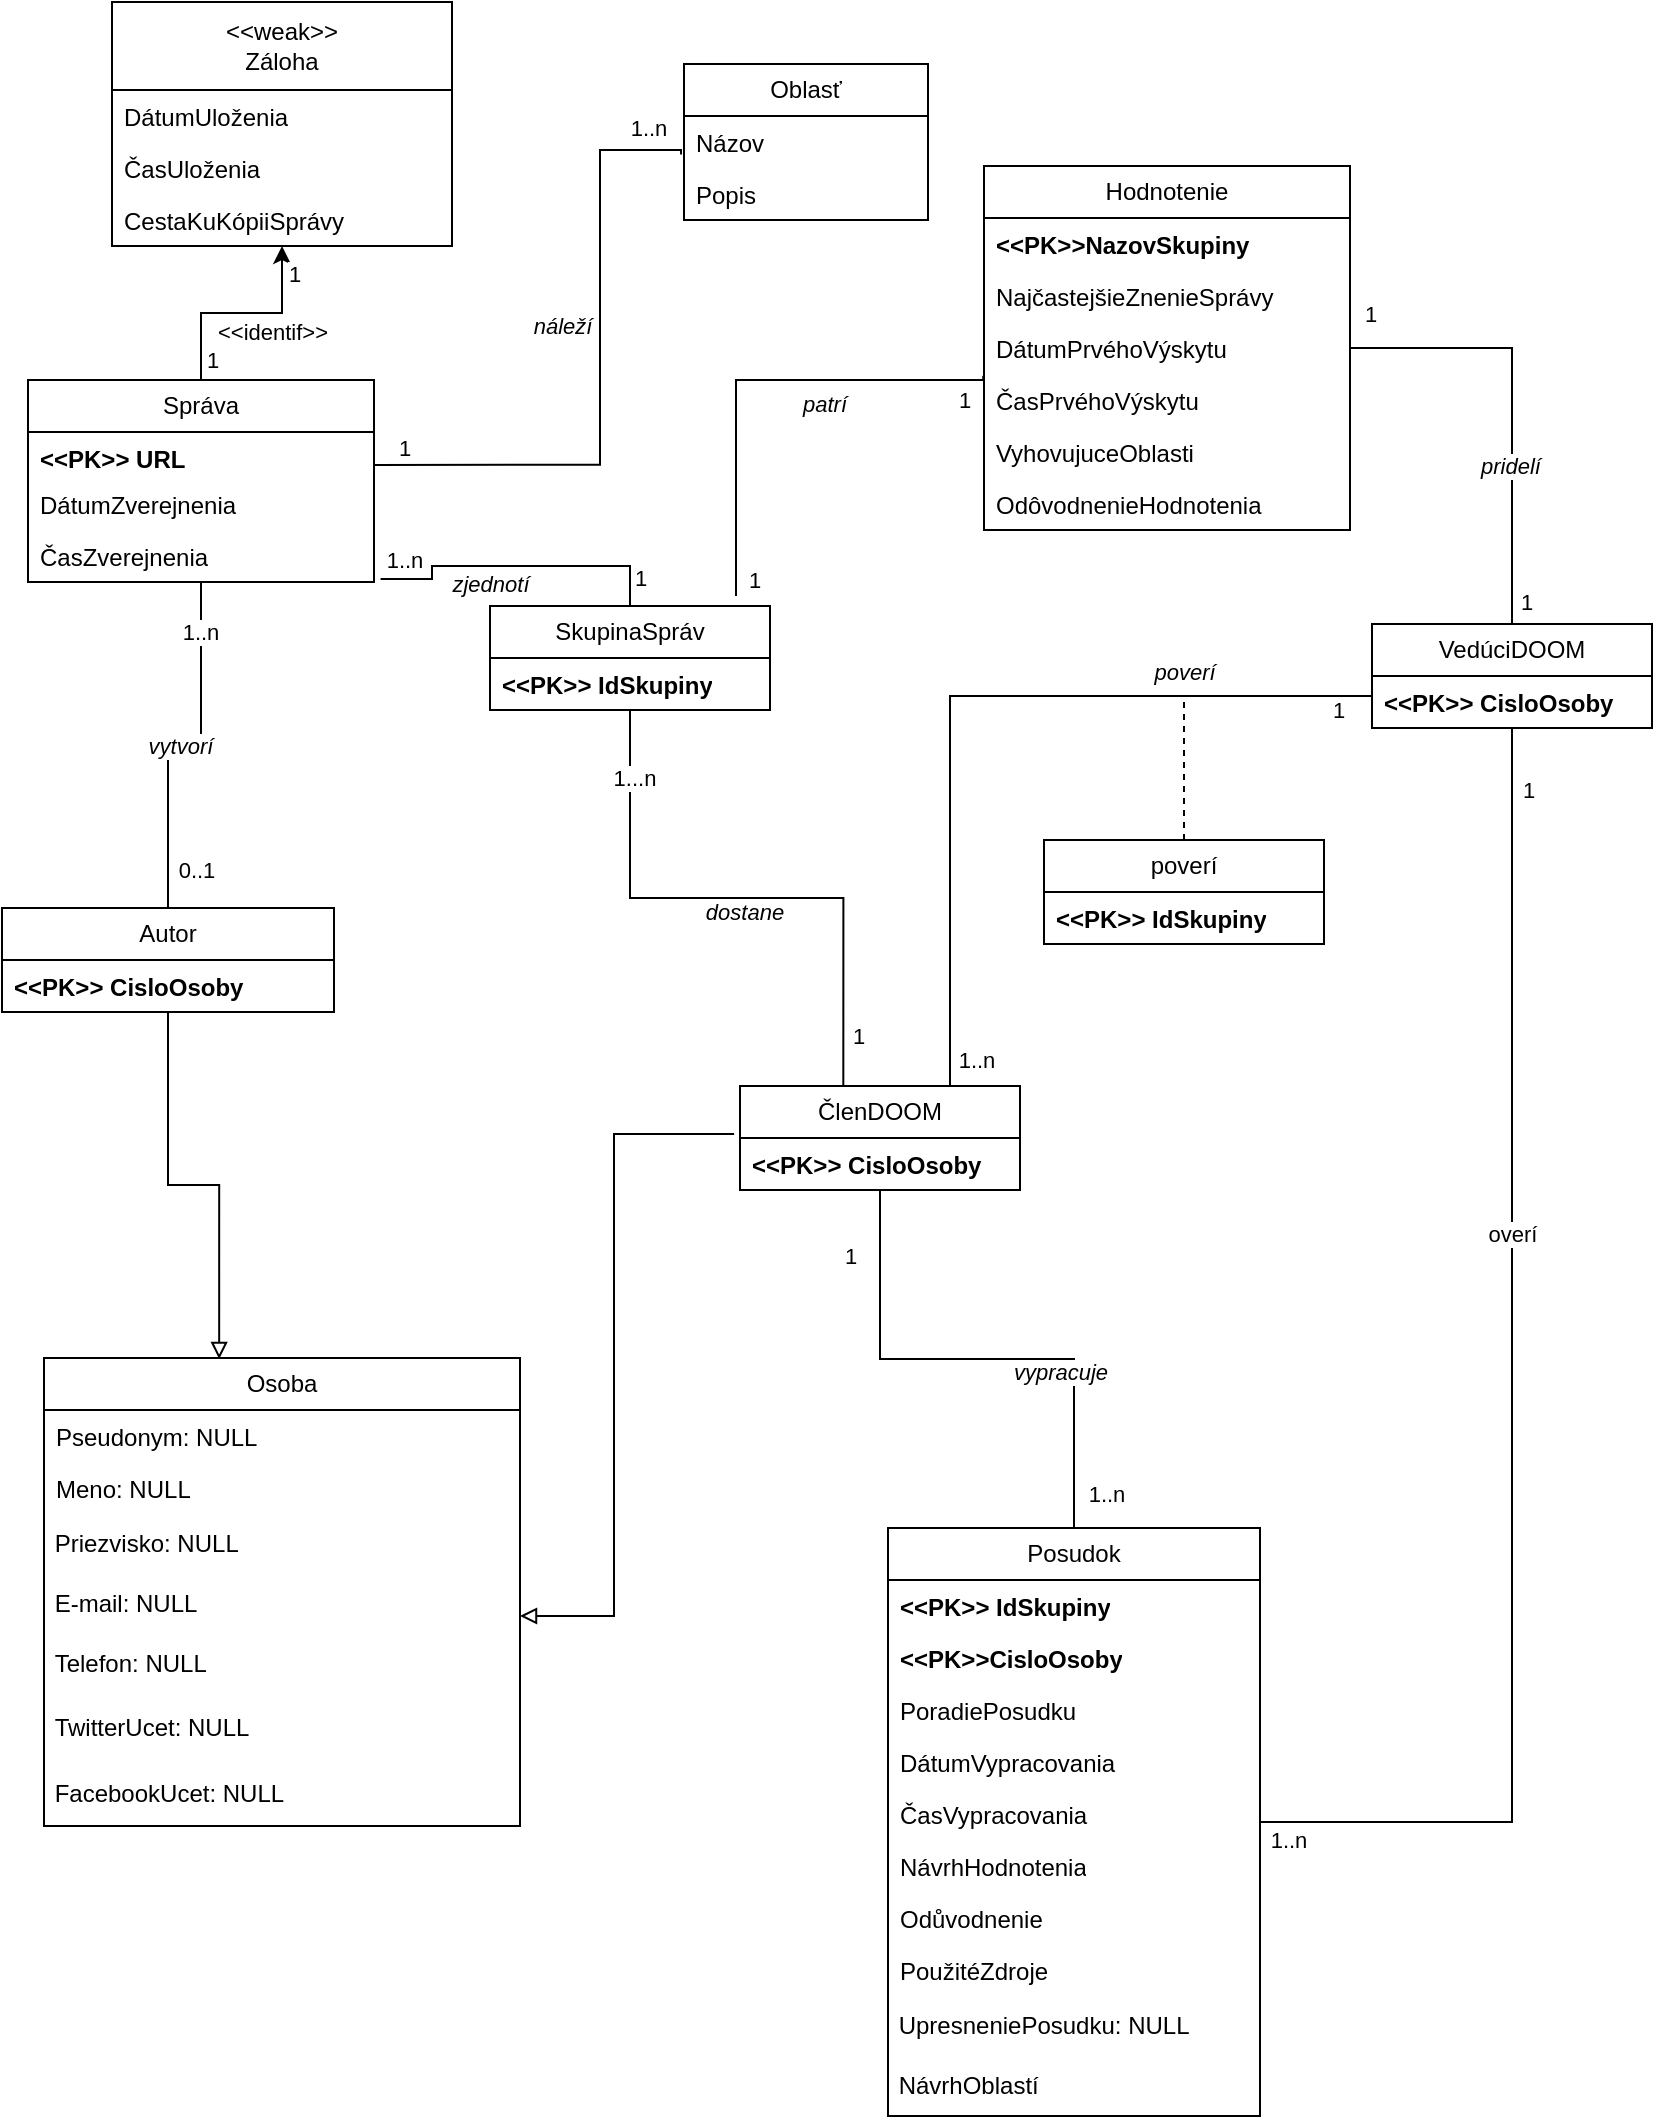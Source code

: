 <mxfile version="22.0.8" type="github">
  <diagram name="Page-1" id="c4acf3e9-155e-7222-9cf6-157b1a14988f">
    <mxGraphModel dx="1434" dy="754" grid="0" gridSize="10" guides="1" tooltips="1" connect="1" arrows="1" fold="1" page="1" pageScale="1" pageWidth="850" pageHeight="1100" background="none" math="0" shadow="0">
      <root>
        <mxCell id="0" />
        <mxCell id="1" parent="0" />
        <mxCell id="tlV6fnILcFrFBnI4IhaU-143" style="edgeStyle=orthogonalEdgeStyle;rounded=0;orthogonalLoop=1;jettySize=auto;html=1;" edge="1" parent="1" source="m7hgx1LQ3ufyT0KJ-3Pl-1" target="tlV6fnILcFrFBnI4IhaU-139">
          <mxGeometry relative="1" as="geometry" />
        </mxCell>
        <mxCell id="tlV6fnILcFrFBnI4IhaU-144" value="1" style="edgeLabel;html=1;align=center;verticalAlign=middle;resizable=0;points=[];" vertex="1" connectable="0" parent="tlV6fnILcFrFBnI4IhaU-143">
          <mxGeometry x="-0.81" y="1" relative="1" as="geometry">
            <mxPoint x="6" as="offset" />
          </mxGeometry>
        </mxCell>
        <mxCell id="tlV6fnILcFrFBnI4IhaU-146" value="&amp;lt;&amp;lt;identif&amp;gt;&amp;gt;" style="edgeLabel;html=1;align=center;verticalAlign=middle;resizable=0;points=[];" vertex="1" connectable="0" parent="tlV6fnILcFrFBnI4IhaU-143">
          <mxGeometry x="0.132" relative="1" as="geometry">
            <mxPoint x="8" y="9" as="offset" />
          </mxGeometry>
        </mxCell>
        <mxCell id="tlV6fnILcFrFBnI4IhaU-147" value="1" style="edgeLabel;html=1;align=center;verticalAlign=middle;resizable=0;points=[];" vertex="1" connectable="0" parent="tlV6fnILcFrFBnI4IhaU-143">
          <mxGeometry x="0.797" relative="1" as="geometry">
            <mxPoint x="6" y="3" as="offset" />
          </mxGeometry>
        </mxCell>
        <mxCell id="tlV6fnILcFrFBnI4IhaU-152" style="edgeStyle=orthogonalEdgeStyle;rounded=0;orthogonalLoop=1;jettySize=auto;html=1;endArrow=none;endFill=0;exitX=1.019;exitY=0.942;exitDx=0;exitDy=0;exitPerimeter=0;" edge="1" parent="1" source="m7hgx1LQ3ufyT0KJ-3Pl-4" target="tlV6fnILcFrFBnI4IhaU-148">
          <mxGeometry relative="1" as="geometry" />
        </mxCell>
        <mxCell id="tlV6fnILcFrFBnI4IhaU-153" value="&lt;i&gt;zjednotí&lt;/i&gt;" style="edgeLabel;html=1;align=center;verticalAlign=middle;resizable=0;points=[];" vertex="1" connectable="0" parent="tlV6fnILcFrFBnI4IhaU-152">
          <mxGeometry x="0.022" y="2" relative="1" as="geometry">
            <mxPoint x="-17" y="11" as="offset" />
          </mxGeometry>
        </mxCell>
        <mxCell id="tlV6fnILcFrFBnI4IhaU-154" value="1..n" style="edgeLabel;html=1;align=center;verticalAlign=middle;resizable=0;points=[];" vertex="1" connectable="0" parent="tlV6fnILcFrFBnI4IhaU-152">
          <mxGeometry x="-0.928" relative="1" as="geometry">
            <mxPoint x="6" y="-10" as="offset" />
          </mxGeometry>
        </mxCell>
        <mxCell id="tlV6fnILcFrFBnI4IhaU-155" value="&lt;div&gt;1&lt;/div&gt;" style="edgeLabel;html=1;align=center;verticalAlign=middle;resizable=0;points=[];" vertex="1" connectable="0" parent="tlV6fnILcFrFBnI4IhaU-152">
          <mxGeometry x="0.853" y="-1" relative="1" as="geometry">
            <mxPoint x="6" y="-3" as="offset" />
          </mxGeometry>
        </mxCell>
        <mxCell id="m7hgx1LQ3ufyT0KJ-3Pl-1" value="Správa" style="swimlane;fontStyle=0;childLayout=stackLayout;horizontal=1;startSize=26;fillColor=none;horizontalStack=0;resizeParent=1;resizeParentMax=0;resizeLast=0;collapsible=1;marginBottom=0;whiteSpace=wrap;html=1;" parent="1" vertex="1">
          <mxGeometry x="23" y="200" width="173" height="101" as="geometry" />
        </mxCell>
        <mxCell id="m7hgx1LQ3ufyT0KJ-3Pl-2" value="&lt;b&gt;&amp;lt;&amp;lt;PK&amp;gt;&amp;gt; URL&lt;/b&gt;" style="text;strokeColor=none;fillColor=none;align=left;verticalAlign=top;spacingLeft=4;spacingRight=4;overflow=hidden;rotatable=0;points=[[0,0.5],[1,0.5]];portConstraint=eastwest;whiteSpace=wrap;html=1;" parent="m7hgx1LQ3ufyT0KJ-3Pl-1" vertex="1">
          <mxGeometry y="26" width="173" height="23" as="geometry" />
        </mxCell>
        <mxCell id="m7hgx1LQ3ufyT0KJ-3Pl-3" value="DátumZverejnenia" style="text;strokeColor=none;fillColor=none;align=left;verticalAlign=top;spacingLeft=4;spacingRight=4;overflow=hidden;rotatable=0;points=[[0,0.5],[1,0.5]];portConstraint=eastwest;whiteSpace=wrap;html=1;" parent="m7hgx1LQ3ufyT0KJ-3Pl-1" vertex="1">
          <mxGeometry y="49" width="173" height="26" as="geometry" />
        </mxCell>
        <mxCell id="m7hgx1LQ3ufyT0KJ-3Pl-4" value="ČasZverejnenia" style="text;strokeColor=none;fillColor=none;align=left;verticalAlign=top;spacingLeft=4;spacingRight=4;overflow=hidden;rotatable=0;points=[[0,0.5],[1,0.5]];portConstraint=eastwest;whiteSpace=wrap;html=1;" parent="m7hgx1LQ3ufyT0KJ-3Pl-1" vertex="1">
          <mxGeometry y="75" width="173" height="26" as="geometry" />
        </mxCell>
        <mxCell id="tlV6fnILcFrFBnI4IhaU-1" value="&lt;div&gt;Osoba&lt;/div&gt;" style="swimlane;fontStyle=0;childLayout=stackLayout;horizontal=1;startSize=26;fillColor=none;horizontalStack=0;resizeParent=1;resizeParentMax=0;resizeLast=0;collapsible=1;marginBottom=0;whiteSpace=wrap;html=1;" vertex="1" parent="1">
          <mxGeometry x="31" y="689" width="238" height="234" as="geometry" />
        </mxCell>
        <mxCell id="tlV6fnILcFrFBnI4IhaU-3" value="Pseudonym: NULL" style="text;strokeColor=none;fillColor=none;align=left;verticalAlign=top;spacingLeft=4;spacingRight=4;overflow=hidden;rotatable=0;points=[[0,0.5],[1,0.5]];portConstraint=eastwest;whiteSpace=wrap;html=1;" vertex="1" parent="tlV6fnILcFrFBnI4IhaU-1">
          <mxGeometry y="26" width="238" height="26" as="geometry" />
        </mxCell>
        <mxCell id="tlV6fnILcFrFBnI4IhaU-4" value="Meno: NULL" style="text;strokeColor=none;fillColor=none;align=left;verticalAlign=top;spacingLeft=4;spacingRight=4;overflow=hidden;rotatable=0;points=[[0,0.5],[1,0.5]];portConstraint=eastwest;whiteSpace=wrap;html=1;" vertex="1" parent="tlV6fnILcFrFBnI4IhaU-1">
          <mxGeometry y="52" width="238" height="26" as="geometry" />
        </mxCell>
        <mxCell id="tlV6fnILcFrFBnI4IhaU-5" value="&lt;div&gt;&amp;nbsp;Priezvisko: NULL&lt;/div&gt;" style="text;strokeColor=none;align=left;fillColor=none;html=1;verticalAlign=middle;whiteSpace=wrap;rounded=0;" vertex="1" parent="tlV6fnILcFrFBnI4IhaU-1">
          <mxGeometry y="78" width="238" height="30" as="geometry" />
        </mxCell>
        <mxCell id="tlV6fnILcFrFBnI4IhaU-6" value="&amp;nbsp;E-mail: NULL" style="text;strokeColor=none;align=left;fillColor=none;html=1;verticalAlign=middle;whiteSpace=wrap;rounded=0;" vertex="1" parent="tlV6fnILcFrFBnI4IhaU-1">
          <mxGeometry y="108" width="238" height="30" as="geometry" />
        </mxCell>
        <mxCell id="tlV6fnILcFrFBnI4IhaU-7" value="&amp;nbsp;Telefon: NULL" style="text;strokeColor=none;align=left;fillColor=none;html=1;verticalAlign=middle;whiteSpace=wrap;rounded=0;" vertex="1" parent="tlV6fnILcFrFBnI4IhaU-1">
          <mxGeometry y="138" width="238" height="30" as="geometry" />
        </mxCell>
        <mxCell id="tlV6fnILcFrFBnI4IhaU-9" value="&amp;nbsp;TwitterUcet: NULL" style="text;strokeColor=none;align=left;fillColor=none;html=1;verticalAlign=middle;whiteSpace=wrap;rounded=0;" vertex="1" parent="tlV6fnILcFrFBnI4IhaU-1">
          <mxGeometry y="168" width="238" height="33" as="geometry" />
        </mxCell>
        <mxCell id="tlV6fnILcFrFBnI4IhaU-8" value="&amp;nbsp;FacebookUcet: NULL" style="text;strokeColor=none;align=left;fillColor=none;html=1;verticalAlign=middle;whiteSpace=wrap;rounded=0;" vertex="1" parent="tlV6fnILcFrFBnI4IhaU-1">
          <mxGeometry y="201" width="238" height="33" as="geometry" />
        </mxCell>
        <mxCell id="tlV6fnILcFrFBnI4IhaU-21" style="edgeStyle=orthogonalEdgeStyle;rounded=0;orthogonalLoop=1;jettySize=auto;html=1;endArrow=block;endFill=0;exitX=-0.021;exitY=-0.077;exitDx=0;exitDy=0;exitPerimeter=0;" edge="1" parent="1" source="tlV6fnILcFrFBnI4IhaU-125" target="tlV6fnILcFrFBnI4IhaU-1">
          <mxGeometry relative="1" as="geometry">
            <Array as="points">
              <mxPoint x="316" y="577" />
              <mxPoint x="316" y="818" />
            </Array>
          </mxGeometry>
        </mxCell>
        <mxCell id="tlV6fnILcFrFBnI4IhaU-31" style="edgeStyle=orthogonalEdgeStyle;rounded=0;orthogonalLoop=1;jettySize=auto;html=1;endArrow=none;endFill=0;" edge="1" parent="1" source="tlV6fnILcFrFBnI4IhaU-11" target="tlV6fnILcFrFBnI4IhaU-25">
          <mxGeometry relative="1" as="geometry">
            <mxPoint x="356.6" y="480.0" as="sourcePoint" />
          </mxGeometry>
        </mxCell>
        <mxCell id="tlV6fnILcFrFBnI4IhaU-32" value="&lt;i&gt;vypracuje&lt;/i&gt;" style="edgeLabel;html=1;align=center;verticalAlign=middle;resizable=0;points=[];" vertex="1" connectable="0" parent="tlV6fnILcFrFBnI4IhaU-31">
          <mxGeometry x="0.318" y="1" relative="1" as="geometry">
            <mxPoint x="-1" y="7" as="offset" />
          </mxGeometry>
        </mxCell>
        <mxCell id="tlV6fnILcFrFBnI4IhaU-33" value="1" style="edgeLabel;html=1;align=center;verticalAlign=middle;resizable=0;points=[];" vertex="1" connectable="0" parent="tlV6fnILcFrFBnI4IhaU-31">
          <mxGeometry x="-0.841" y="2" relative="1" as="geometry">
            <mxPoint x="-17" y="12" as="offset" />
          </mxGeometry>
        </mxCell>
        <mxCell id="tlV6fnILcFrFBnI4IhaU-35" value="1..n" style="edgeLabel;html=1;align=center;verticalAlign=middle;resizable=0;points=[];" vertex="1" connectable="0" parent="tlV6fnILcFrFBnI4IhaU-31">
          <mxGeometry x="0.793" y="-2" relative="1" as="geometry">
            <mxPoint x="18" y="10" as="offset" />
          </mxGeometry>
        </mxCell>
        <mxCell id="tlV6fnILcFrFBnI4IhaU-11" value="ČlenDOOM" style="swimlane;fontStyle=0;childLayout=stackLayout;horizontal=1;startSize=26;fillColor=none;horizontalStack=0;resizeParent=1;resizeParentMax=0;resizeLast=0;collapsible=1;marginBottom=0;whiteSpace=wrap;html=1;" vertex="1" parent="1">
          <mxGeometry x="379" y="553" width="140" height="52" as="geometry" />
        </mxCell>
        <mxCell id="tlV6fnILcFrFBnI4IhaU-125" value="&lt;div&gt;&lt;b&gt;&amp;lt;&amp;lt;PK&amp;gt;&amp;gt; CisloOsoby&lt;/b&gt;&lt;/div&gt;" style="text;strokeColor=none;fillColor=none;align=left;verticalAlign=top;spacingLeft=4;spacingRight=4;overflow=hidden;rotatable=0;points=[[0,0.5],[1,0.5]];portConstraint=eastwest;whiteSpace=wrap;html=1;" vertex="1" parent="tlV6fnILcFrFBnI4IhaU-11">
          <mxGeometry y="26" width="140" height="26" as="geometry" />
        </mxCell>
        <mxCell id="tlV6fnILcFrFBnI4IhaU-23" style="edgeStyle=orthogonalEdgeStyle;rounded=0;orthogonalLoop=1;jettySize=auto;html=1;endArrow=none;endFill=0;" edge="1" parent="1" source="tlV6fnILcFrFBnI4IhaU-17" target="m7hgx1LQ3ufyT0KJ-3Pl-1">
          <mxGeometry relative="1" as="geometry">
            <mxPoint x="95.957" y="170" as="targetPoint" />
          </mxGeometry>
        </mxCell>
        <mxCell id="tlV6fnILcFrFBnI4IhaU-36" value="&lt;i&gt;vytvorí&lt;/i&gt;" style="edgeLabel;html=1;align=center;verticalAlign=middle;resizable=0;points=[];" vertex="1" connectable="0" parent="tlV6fnILcFrFBnI4IhaU-23">
          <mxGeometry x="-0.029" relative="1" as="geometry">
            <mxPoint as="offset" />
          </mxGeometry>
        </mxCell>
        <mxCell id="tlV6fnILcFrFBnI4IhaU-38" value="0..1" style="edgeLabel;html=1;align=center;verticalAlign=middle;resizable=0;points=[];" vertex="1" connectable="0" parent="tlV6fnILcFrFBnI4IhaU-23">
          <mxGeometry x="-0.775" relative="1" as="geometry">
            <mxPoint x="14" y="1" as="offset" />
          </mxGeometry>
        </mxCell>
        <mxCell id="tlV6fnILcFrFBnI4IhaU-39" value="&lt;div&gt;1..n&lt;/div&gt;" style="edgeLabel;html=1;align=center;verticalAlign=middle;resizable=0;points=[];" vertex="1" connectable="0" parent="tlV6fnILcFrFBnI4IhaU-23">
          <mxGeometry x="0.83" y="1" relative="1" as="geometry">
            <mxPoint y="9" as="offset" />
          </mxGeometry>
        </mxCell>
        <mxCell id="tlV6fnILcFrFBnI4IhaU-17" value="Autor" style="swimlane;fontStyle=0;childLayout=stackLayout;horizontal=1;startSize=26;fillColor=none;horizontalStack=0;resizeParent=1;resizeParentMax=0;resizeLast=0;collapsible=1;marginBottom=0;whiteSpace=wrap;html=1;" vertex="1" parent="1">
          <mxGeometry x="10" y="464" width="166" height="52" as="geometry" />
        </mxCell>
        <mxCell id="tlV6fnILcFrFBnI4IhaU-124" value="&lt;div&gt;&lt;b&gt;&amp;lt;&amp;lt;PK&amp;gt;&amp;gt; CisloOsoby&lt;/b&gt;&lt;/div&gt;" style="text;strokeColor=none;fillColor=none;align=left;verticalAlign=top;spacingLeft=4;spacingRight=4;overflow=hidden;rotatable=0;points=[[0,0.5],[1,0.5]];portConstraint=eastwest;whiteSpace=wrap;html=1;" vertex="1" parent="tlV6fnILcFrFBnI4IhaU-17">
          <mxGeometry y="26" width="166" height="26" as="geometry" />
        </mxCell>
        <mxCell id="tlV6fnILcFrFBnI4IhaU-22" style="edgeStyle=orthogonalEdgeStyle;rounded=0;orthogonalLoop=1;jettySize=auto;html=1;entryX=0.368;entryY=0.002;entryDx=0;entryDy=0;entryPerimeter=0;endArrow=block;endFill=0;" edge="1" parent="1" source="tlV6fnILcFrFBnI4IhaU-17" target="tlV6fnILcFrFBnI4IhaU-1">
          <mxGeometry relative="1" as="geometry" />
        </mxCell>
        <mxCell id="tlV6fnILcFrFBnI4IhaU-71" style="edgeStyle=orthogonalEdgeStyle;rounded=0;orthogonalLoop=1;jettySize=auto;html=1;endArrow=none;endFill=0;" edge="1" parent="1" source="tlV6fnILcFrFBnI4IhaU-25" target="tlV6fnILcFrFBnI4IhaU-58">
          <mxGeometry relative="1" as="geometry" />
        </mxCell>
        <mxCell id="tlV6fnILcFrFBnI4IhaU-72" value="1..n" style="edgeLabel;html=1;align=center;verticalAlign=middle;resizable=0;points=[];" vertex="1" connectable="0" parent="tlV6fnILcFrFBnI4IhaU-71">
          <mxGeometry x="-0.757" relative="1" as="geometry">
            <mxPoint x="-68" y="9" as="offset" />
          </mxGeometry>
        </mxCell>
        <mxCell id="tlV6fnILcFrFBnI4IhaU-73" value="1" style="edgeLabel;html=1;align=center;verticalAlign=middle;resizable=0;points=[];" vertex="1" connectable="0" parent="tlV6fnILcFrFBnI4IhaU-71">
          <mxGeometry x="0.91" relative="1" as="geometry">
            <mxPoint x="8" as="offset" />
          </mxGeometry>
        </mxCell>
        <mxCell id="tlV6fnILcFrFBnI4IhaU-129" value="overí" style="edgeLabel;html=1;align=center;verticalAlign=middle;resizable=0;points=[];" vertex="1" connectable="0" parent="tlV6fnILcFrFBnI4IhaU-71">
          <mxGeometry x="0.25" relative="1" as="geometry">
            <mxPoint as="offset" />
          </mxGeometry>
        </mxCell>
        <mxCell id="tlV6fnILcFrFBnI4IhaU-25" value="&lt;div&gt;Posudok&lt;br&gt;&lt;/div&gt;" style="swimlane;fontStyle=0;childLayout=stackLayout;horizontal=1;startSize=26;fillColor=none;horizontalStack=0;resizeParent=1;resizeParentMax=0;resizeLast=0;collapsible=1;marginBottom=0;whiteSpace=wrap;html=1;" vertex="1" parent="1">
          <mxGeometry x="453" y="774" width="186" height="294" as="geometry" />
        </mxCell>
        <mxCell id="tlV6fnILcFrFBnI4IhaU-161" value="&lt;b&gt;&amp;lt;&amp;lt;PK&amp;gt;&amp;gt; IdSkupiny&lt;/b&gt;" style="text;strokeColor=none;fillColor=none;align=left;verticalAlign=top;spacingLeft=4;spacingRight=4;overflow=hidden;rotatable=0;points=[[0,0.5],[1,0.5]];portConstraint=eastwest;whiteSpace=wrap;html=1;" vertex="1" parent="tlV6fnILcFrFBnI4IhaU-25">
          <mxGeometry y="26" width="186" height="26" as="geometry" />
        </mxCell>
        <mxCell id="tlV6fnILcFrFBnI4IhaU-174" value="&lt;b&gt;&amp;lt;&amp;lt;PK&amp;gt;&amp;gt;CisloOsoby&lt;/b&gt;" style="text;strokeColor=none;fillColor=none;align=left;verticalAlign=top;spacingLeft=4;spacingRight=4;overflow=hidden;rotatable=0;points=[[0,0.5],[1,0.5]];portConstraint=eastwest;whiteSpace=wrap;html=1;" vertex="1" parent="tlV6fnILcFrFBnI4IhaU-25">
          <mxGeometry y="52" width="186" height="26" as="geometry" />
        </mxCell>
        <mxCell id="tlV6fnILcFrFBnI4IhaU-167" value="PoradiePosudku" style="text;strokeColor=none;fillColor=none;align=left;verticalAlign=top;spacingLeft=4;spacingRight=4;overflow=hidden;rotatable=0;points=[[0,0.5],[1,0.5]];portConstraint=eastwest;whiteSpace=wrap;html=1;" vertex="1" parent="tlV6fnILcFrFBnI4IhaU-25">
          <mxGeometry y="78" width="186" height="26" as="geometry" />
        </mxCell>
        <mxCell id="tlV6fnILcFrFBnI4IhaU-172" value="DátumVypracovania" style="text;strokeColor=none;fillColor=none;align=left;verticalAlign=top;spacingLeft=4;spacingRight=4;overflow=hidden;rotatable=0;points=[[0,0.5],[1,0.5]];portConstraint=eastwest;whiteSpace=wrap;html=1;" vertex="1" parent="tlV6fnILcFrFBnI4IhaU-25">
          <mxGeometry y="104" width="186" height="26" as="geometry" />
        </mxCell>
        <mxCell id="tlV6fnILcFrFBnI4IhaU-173" value="ČasVypracovania" style="text;strokeColor=none;fillColor=none;align=left;verticalAlign=top;spacingLeft=4;spacingRight=4;overflow=hidden;rotatable=0;points=[[0,0.5],[1,0.5]];portConstraint=eastwest;whiteSpace=wrap;html=1;" vertex="1" parent="tlV6fnILcFrFBnI4IhaU-25">
          <mxGeometry y="130" width="186" height="26" as="geometry" />
        </mxCell>
        <mxCell id="tlV6fnILcFrFBnI4IhaU-26" value="NávrhHodnotenia" style="text;strokeColor=none;fillColor=none;align=left;verticalAlign=top;spacingLeft=4;spacingRight=4;overflow=hidden;rotatable=0;points=[[0,0.5],[1,0.5]];portConstraint=eastwest;whiteSpace=wrap;html=1;" vertex="1" parent="tlV6fnILcFrFBnI4IhaU-25">
          <mxGeometry y="156" width="186" height="26" as="geometry" />
        </mxCell>
        <mxCell id="tlV6fnILcFrFBnI4IhaU-27" value="Odůvodnenie" style="text;strokeColor=none;fillColor=none;align=left;verticalAlign=top;spacingLeft=4;spacingRight=4;overflow=hidden;rotatable=0;points=[[0,0.5],[1,0.5]];portConstraint=eastwest;whiteSpace=wrap;html=1;" vertex="1" parent="tlV6fnILcFrFBnI4IhaU-25">
          <mxGeometry y="182" width="186" height="26" as="geometry" />
        </mxCell>
        <mxCell id="tlV6fnILcFrFBnI4IhaU-28" value="PoužitéZdroje" style="text;strokeColor=none;fillColor=none;align=left;verticalAlign=top;spacingLeft=4;spacingRight=4;overflow=hidden;rotatable=0;points=[[0,0.5],[1,0.5]];portConstraint=eastwest;whiteSpace=wrap;html=1;" vertex="1" parent="tlV6fnILcFrFBnI4IhaU-25">
          <mxGeometry y="208" width="186" height="26" as="geometry" />
        </mxCell>
        <mxCell id="tlV6fnILcFrFBnI4IhaU-107" value="&lt;div align=&quot;left&quot;&gt;&amp;nbsp;UpresneniePosudku: NULL&lt;/div&gt;" style="text;strokeColor=none;align=left;fillColor=none;html=1;verticalAlign=middle;whiteSpace=wrap;rounded=0;" vertex="1" parent="tlV6fnILcFrFBnI4IhaU-25">
          <mxGeometry y="234" width="186" height="30" as="geometry" />
        </mxCell>
        <mxCell id="tlV6fnILcFrFBnI4IhaU-29" value="&amp;nbsp;NávrhOblastí" style="text;strokeColor=none;align=left;fillColor=none;html=1;verticalAlign=middle;whiteSpace=wrap;rounded=0;" vertex="1" parent="tlV6fnILcFrFBnI4IhaU-25">
          <mxGeometry y="264" width="186" height="30" as="geometry" />
        </mxCell>
        <mxCell id="tlV6fnILcFrFBnI4IhaU-162" style="edgeStyle=orthogonalEdgeStyle;rounded=0;orthogonalLoop=1;jettySize=auto;html=1;entryX=1;entryY=0.5;entryDx=0;entryDy=0;endArrow=none;endFill=0;" edge="1" parent="1" source="tlV6fnILcFrFBnI4IhaU-58" target="tlV6fnILcFrFBnI4IhaU-111">
          <mxGeometry relative="1" as="geometry" />
        </mxCell>
        <mxCell id="tlV6fnILcFrFBnI4IhaU-164" value="1" style="edgeLabel;html=1;align=center;verticalAlign=middle;resizable=0;points=[];" vertex="1" connectable="0" parent="tlV6fnILcFrFBnI4IhaU-162">
          <mxGeometry x="-0.898" y="-1" relative="1" as="geometry">
            <mxPoint x="6" as="offset" />
          </mxGeometry>
        </mxCell>
        <mxCell id="tlV6fnILcFrFBnI4IhaU-165" value="1" style="edgeLabel;html=1;align=center;verticalAlign=middle;resizable=0;points=[];" vertex="1" connectable="0" parent="tlV6fnILcFrFBnI4IhaU-162">
          <mxGeometry x="0.868" y="-2" relative="1" as="geometry">
            <mxPoint x="-5" y="-15" as="offset" />
          </mxGeometry>
        </mxCell>
        <mxCell id="tlV6fnILcFrFBnI4IhaU-181" value="&lt;i&gt;pridelí&lt;/i&gt;" style="edgeLabel;html=1;align=center;verticalAlign=middle;resizable=0;points=[];" vertex="1" connectable="0" parent="tlV6fnILcFrFBnI4IhaU-162">
          <mxGeometry x="-0.41" y="-2" relative="1" as="geometry">
            <mxPoint x="-3" y="-15" as="offset" />
          </mxGeometry>
        </mxCell>
        <mxCell id="tlV6fnILcFrFBnI4IhaU-168" style="edgeStyle=orthogonalEdgeStyle;rounded=0;orthogonalLoop=1;jettySize=auto;html=1;entryX=0.75;entryY=0;entryDx=0;entryDy=0;endArrow=none;endFill=0;" edge="1" parent="1" source="tlV6fnILcFrFBnI4IhaU-58" target="tlV6fnILcFrFBnI4IhaU-11">
          <mxGeometry relative="1" as="geometry">
            <Array as="points">
              <mxPoint x="484" y="358" />
            </Array>
          </mxGeometry>
        </mxCell>
        <mxCell id="tlV6fnILcFrFBnI4IhaU-169" value="&lt;i&gt;poverí&lt;/i&gt;" style="edgeLabel;html=1;align=center;verticalAlign=middle;resizable=0;points=[];" vertex="1" connectable="0" parent="tlV6fnILcFrFBnI4IhaU-168">
          <mxGeometry x="-0.33" y="3" relative="1" as="geometry">
            <mxPoint x="42" y="-15" as="offset" />
          </mxGeometry>
        </mxCell>
        <mxCell id="tlV6fnILcFrFBnI4IhaU-170" value="1" style="edgeLabel;html=1;align=center;verticalAlign=middle;resizable=0;points=[];" vertex="1" connectable="0" parent="tlV6fnILcFrFBnI4IhaU-168">
          <mxGeometry x="-0.947" relative="1" as="geometry">
            <mxPoint x="-6" y="7" as="offset" />
          </mxGeometry>
        </mxCell>
        <mxCell id="tlV6fnILcFrFBnI4IhaU-171" value="1..n" style="edgeLabel;html=1;align=center;verticalAlign=middle;resizable=0;points=[];" vertex="1" connectable="0" parent="tlV6fnILcFrFBnI4IhaU-168">
          <mxGeometry x="0.933" relative="1" as="geometry">
            <mxPoint x="13" as="offset" />
          </mxGeometry>
        </mxCell>
        <mxCell id="tlV6fnILcFrFBnI4IhaU-58" value="VedúciDOOM" style="swimlane;fontStyle=0;childLayout=stackLayout;horizontal=1;startSize=26;fillColor=none;horizontalStack=0;resizeParent=1;resizeParentMax=0;resizeLast=0;collapsible=1;marginBottom=0;whiteSpace=wrap;html=1;" vertex="1" parent="1">
          <mxGeometry x="695" y="322" width="140" height="52" as="geometry" />
        </mxCell>
        <mxCell id="tlV6fnILcFrFBnI4IhaU-126" value="&lt;div&gt;&lt;b&gt;&amp;lt;&amp;lt;PK&amp;gt;&amp;gt; CisloOsoby&lt;/b&gt;&lt;/div&gt;" style="text;strokeColor=none;fillColor=none;align=left;verticalAlign=top;spacingLeft=4;spacingRight=4;overflow=hidden;rotatable=0;points=[[0,0.5],[1,0.5]];portConstraint=eastwest;whiteSpace=wrap;html=1;" vertex="1" parent="tlV6fnILcFrFBnI4IhaU-58">
          <mxGeometry y="26" width="140" height="26" as="geometry" />
        </mxCell>
        <mxCell id="tlV6fnILcFrFBnI4IhaU-74" style="edgeStyle=orthogonalEdgeStyle;rounded=0;orthogonalLoop=1;jettySize=auto;html=1;entryX=0.369;entryY=-0.009;entryDx=0;entryDy=0;entryPerimeter=0;endArrow=none;endFill=0;" edge="1" parent="1" source="tlV6fnILcFrFBnI4IhaU-148" target="tlV6fnILcFrFBnI4IhaU-11">
          <mxGeometry relative="1" as="geometry">
            <mxPoint x="318.78" y="173.216" as="targetPoint" />
          </mxGeometry>
        </mxCell>
        <mxCell id="tlV6fnILcFrFBnI4IhaU-75" value="1...n" style="edgeLabel;html=1;align=center;verticalAlign=middle;resizable=0;points=[];" vertex="1" connectable="0" parent="tlV6fnILcFrFBnI4IhaU-74">
          <mxGeometry x="-0.857" y="-1" relative="1" as="geometry">
            <mxPoint x="3" y="13" as="offset" />
          </mxGeometry>
        </mxCell>
        <mxCell id="tlV6fnILcFrFBnI4IhaU-76" value="1" style="edgeLabel;html=1;align=center;verticalAlign=middle;resizable=0;points=[];" vertex="1" connectable="0" parent="tlV6fnILcFrFBnI4IhaU-74">
          <mxGeometry x="0.846" relative="1" as="geometry">
            <mxPoint x="7" y="-2" as="offset" />
          </mxGeometry>
        </mxCell>
        <mxCell id="tlV6fnILcFrFBnI4IhaU-128" value="&lt;i&gt;dostane&lt;/i&gt;" style="edgeLabel;html=1;align=center;verticalAlign=middle;resizable=0;points=[];" vertex="1" connectable="0" parent="tlV6fnILcFrFBnI4IhaU-74">
          <mxGeometry x="0.272" y="-2" relative="1" as="geometry">
            <mxPoint x="-36" y="5" as="offset" />
          </mxGeometry>
        </mxCell>
        <mxCell id="tlV6fnILcFrFBnI4IhaU-156" style="edgeStyle=orthogonalEdgeStyle;rounded=0;orthogonalLoop=1;jettySize=auto;html=1;endArrow=none;endFill=0;exitX=-0.002;exitY=0.036;exitDx=0;exitDy=0;exitPerimeter=0;" edge="1" parent="1" source="tlV6fnILcFrFBnI4IhaU-112">
          <mxGeometry relative="1" as="geometry">
            <mxPoint x="377" y="308" as="targetPoint" />
            <Array as="points">
              <mxPoint x="501" y="200" />
              <mxPoint x="377" y="200" />
            </Array>
          </mxGeometry>
        </mxCell>
        <mxCell id="tlV6fnILcFrFBnI4IhaU-157" value="&lt;i&gt;patrí &lt;/i&gt;" style="edgeLabel;html=1;align=center;verticalAlign=middle;resizable=0;points=[];" vertex="1" connectable="0" parent="tlV6fnILcFrFBnI4IhaU-156">
          <mxGeometry x="-0.124" y="-1" relative="1" as="geometry">
            <mxPoint x="21" y="13" as="offset" />
          </mxGeometry>
        </mxCell>
        <mxCell id="tlV6fnILcFrFBnI4IhaU-160" value="1" style="edgeLabel;html=1;align=center;verticalAlign=middle;resizable=0;points=[];" vertex="1" connectable="0" parent="tlV6fnILcFrFBnI4IhaU-156">
          <mxGeometry x="-0.907" relative="1" as="geometry">
            <mxPoint x="-1" y="10" as="offset" />
          </mxGeometry>
        </mxCell>
        <mxCell id="tlV6fnILcFrFBnI4IhaU-166" value="1" style="edgeLabel;html=1;align=center;verticalAlign=middle;resizable=0;points=[];" vertex="1" connectable="0" parent="tlV6fnILcFrFBnI4IhaU-156">
          <mxGeometry x="0.884" y="-2" relative="1" as="geometry">
            <mxPoint x="11" y="5" as="offset" />
          </mxGeometry>
        </mxCell>
        <mxCell id="tlV6fnILcFrFBnI4IhaU-84" value="Hodnotenie" style="swimlane;fontStyle=0;childLayout=stackLayout;horizontal=1;startSize=26;fillColor=none;horizontalStack=0;resizeParent=1;resizeParentMax=0;resizeLast=0;collapsible=1;marginBottom=0;whiteSpace=wrap;html=1;" vertex="1" parent="1">
          <mxGeometry x="501" y="93" width="183" height="182" as="geometry" />
        </mxCell>
        <mxCell id="tlV6fnILcFrFBnI4IhaU-85" value="&lt;b&gt;&amp;lt;&amp;lt;PK&amp;gt;&amp;gt;NazovSkupiny&lt;/b&gt;" style="text;strokeColor=none;fillColor=none;align=left;verticalAlign=top;spacingLeft=4;spacingRight=4;overflow=hidden;rotatable=0;points=[[0,0.5],[1,0.5]];portConstraint=eastwest;whiteSpace=wrap;html=1;" vertex="1" parent="tlV6fnILcFrFBnI4IhaU-84">
          <mxGeometry y="26" width="183" height="26" as="geometry" />
        </mxCell>
        <mxCell id="tlV6fnILcFrFBnI4IhaU-110" value="NajčastejšieZnenieSprávy" style="text;strokeColor=none;fillColor=none;align=left;verticalAlign=top;spacingLeft=4;spacingRight=4;overflow=hidden;rotatable=0;points=[[0,0.5],[1,0.5]];portConstraint=eastwest;whiteSpace=wrap;html=1;" vertex="1" parent="tlV6fnILcFrFBnI4IhaU-84">
          <mxGeometry y="52" width="183" height="26" as="geometry" />
        </mxCell>
        <mxCell id="tlV6fnILcFrFBnI4IhaU-111" value="DátumPrvéhoVýskytu" style="text;strokeColor=none;fillColor=none;align=left;verticalAlign=top;spacingLeft=4;spacingRight=4;overflow=hidden;rotatable=0;points=[[0,0.5],[1,0.5]];portConstraint=eastwest;whiteSpace=wrap;html=1;" vertex="1" parent="tlV6fnILcFrFBnI4IhaU-84">
          <mxGeometry y="78" width="183" height="26" as="geometry" />
        </mxCell>
        <mxCell id="tlV6fnILcFrFBnI4IhaU-112" value="ČasPrvéhoVýskytu" style="text;strokeColor=none;fillColor=none;align=left;verticalAlign=top;spacingLeft=4;spacingRight=4;overflow=hidden;rotatable=0;points=[[0,0.5],[1,0.5]];portConstraint=eastwest;whiteSpace=wrap;html=1;" vertex="1" parent="tlV6fnILcFrFBnI4IhaU-84">
          <mxGeometry y="104" width="183" height="26" as="geometry" />
        </mxCell>
        <mxCell id="tlV6fnILcFrFBnI4IhaU-197" value="VyhovujuceOblasti" style="text;strokeColor=none;fillColor=none;align=left;verticalAlign=top;spacingLeft=4;spacingRight=4;overflow=hidden;rotatable=0;points=[[0,0.5],[1,0.5]];portConstraint=eastwest;whiteSpace=wrap;html=1;" vertex="1" parent="tlV6fnILcFrFBnI4IhaU-84">
          <mxGeometry y="130" width="183" height="26" as="geometry" />
        </mxCell>
        <mxCell id="tlV6fnILcFrFBnI4IhaU-113" value="OdôvodnenieHodnotenia" style="text;strokeColor=none;fillColor=none;align=left;verticalAlign=top;spacingLeft=4;spacingRight=4;overflow=hidden;rotatable=0;points=[[0,0.5],[1,0.5]];portConstraint=eastwest;whiteSpace=wrap;html=1;" vertex="1" parent="tlV6fnILcFrFBnI4IhaU-84">
          <mxGeometry y="156" width="183" height="26" as="geometry" />
        </mxCell>
        <mxCell id="tlV6fnILcFrFBnI4IhaU-139" value="&lt;div&gt;&amp;lt;&amp;lt;weak&amp;gt;&amp;gt;&lt;br&gt;&lt;/div&gt;&lt;div&gt;Záloha&lt;/div&gt;" style="swimlane;fontStyle=0;childLayout=stackLayout;horizontal=1;startSize=44;fillColor=none;horizontalStack=0;resizeParent=1;resizeParentMax=0;resizeLast=0;collapsible=1;marginBottom=0;whiteSpace=wrap;html=1;" vertex="1" parent="1">
          <mxGeometry x="65" y="11" width="170" height="122" as="geometry" />
        </mxCell>
        <mxCell id="tlV6fnILcFrFBnI4IhaU-140" value="DátumUloženia" style="text;strokeColor=none;fillColor=none;align=left;verticalAlign=top;spacingLeft=4;spacingRight=4;overflow=hidden;rotatable=0;points=[[0,0.5],[1,0.5]];portConstraint=eastwest;whiteSpace=wrap;html=1;" vertex="1" parent="tlV6fnILcFrFBnI4IhaU-139">
          <mxGeometry y="44" width="170" height="26" as="geometry" />
        </mxCell>
        <mxCell id="tlV6fnILcFrFBnI4IhaU-141" value="ČasUloženia" style="text;strokeColor=none;fillColor=none;align=left;verticalAlign=top;spacingLeft=4;spacingRight=4;overflow=hidden;rotatable=0;points=[[0,0.5],[1,0.5]];portConstraint=eastwest;whiteSpace=wrap;html=1;" vertex="1" parent="tlV6fnILcFrFBnI4IhaU-139">
          <mxGeometry y="70" width="170" height="26" as="geometry" />
        </mxCell>
        <mxCell id="tlV6fnILcFrFBnI4IhaU-142" value="CestaKuKópiiSprávy" style="text;strokeColor=none;fillColor=none;align=left;verticalAlign=top;spacingLeft=4;spacingRight=4;overflow=hidden;rotatable=0;points=[[0,0.5],[1,0.5]];portConstraint=eastwest;whiteSpace=wrap;html=1;" vertex="1" parent="tlV6fnILcFrFBnI4IhaU-139">
          <mxGeometry y="96" width="170" height="26" as="geometry" />
        </mxCell>
        <mxCell id="tlV6fnILcFrFBnI4IhaU-148" value="SkupinaSpráv" style="swimlane;fontStyle=0;childLayout=stackLayout;horizontal=1;startSize=26;fillColor=none;horizontalStack=0;resizeParent=1;resizeParentMax=0;resizeLast=0;collapsible=1;marginBottom=0;whiteSpace=wrap;html=1;" vertex="1" parent="1">
          <mxGeometry x="254" y="313" width="140" height="52" as="geometry" />
        </mxCell>
        <mxCell id="tlV6fnILcFrFBnI4IhaU-149" value="&lt;b&gt;&amp;lt;&amp;lt;PK&amp;gt;&amp;gt; IdSkupiny&lt;/b&gt;" style="text;strokeColor=none;fillColor=none;align=left;verticalAlign=top;spacingLeft=4;spacingRight=4;overflow=hidden;rotatable=0;points=[[0,0.5],[1,0.5]];portConstraint=eastwest;whiteSpace=wrap;html=1;" vertex="1" parent="tlV6fnILcFrFBnI4IhaU-148">
          <mxGeometry y="26" width="140" height="26" as="geometry" />
        </mxCell>
        <mxCell id="tlV6fnILcFrFBnI4IhaU-179" style="edgeStyle=orthogonalEdgeStyle;rounded=0;orthogonalLoop=1;jettySize=auto;html=1;endArrow=none;endFill=0;dashed=1;" edge="1" parent="1" source="tlV6fnILcFrFBnI4IhaU-175">
          <mxGeometry relative="1" as="geometry">
            <mxPoint x="601" y="359" as="targetPoint" />
          </mxGeometry>
        </mxCell>
        <mxCell id="tlV6fnILcFrFBnI4IhaU-175" value="poverí" style="swimlane;fontStyle=0;childLayout=stackLayout;horizontal=1;startSize=26;fillColor=none;horizontalStack=0;resizeParent=1;resizeParentMax=0;resizeLast=0;collapsible=1;marginBottom=0;whiteSpace=wrap;html=1;" vertex="1" parent="1">
          <mxGeometry x="531" y="430" width="140" height="52" as="geometry" />
        </mxCell>
        <mxCell id="tlV6fnILcFrFBnI4IhaU-176" value="&lt;b&gt;&amp;lt;&amp;lt;PK&amp;gt;&amp;gt; IdSkupiny&lt;/b&gt;" style="text;strokeColor=none;fillColor=none;align=left;verticalAlign=top;spacingLeft=4;spacingRight=4;overflow=hidden;rotatable=0;points=[[0,0.5],[1,0.5]];portConstraint=eastwest;whiteSpace=wrap;html=1;" vertex="1" parent="tlV6fnILcFrFBnI4IhaU-175">
          <mxGeometry y="26" width="140" height="26" as="geometry" />
        </mxCell>
        <mxCell id="tlV6fnILcFrFBnI4IhaU-184" value="Oblasť" style="swimlane;fontStyle=0;childLayout=stackLayout;horizontal=1;startSize=26;fillColor=none;horizontalStack=0;resizeParent=1;resizeParentMax=0;resizeLast=0;collapsible=1;marginBottom=0;whiteSpace=wrap;html=1;" vertex="1" parent="1">
          <mxGeometry x="351" y="42" width="122" height="78" as="geometry" />
        </mxCell>
        <mxCell id="tlV6fnILcFrFBnI4IhaU-185" value="Názov" style="text;strokeColor=none;fillColor=none;align=left;verticalAlign=top;spacingLeft=4;spacingRight=4;overflow=hidden;rotatable=0;points=[[0,0.5],[1,0.5]];portConstraint=eastwest;whiteSpace=wrap;html=1;" vertex="1" parent="tlV6fnILcFrFBnI4IhaU-184">
          <mxGeometry y="26" width="122" height="26" as="geometry" />
        </mxCell>
        <mxCell id="tlV6fnILcFrFBnI4IhaU-186" value="Popis" style="text;strokeColor=none;fillColor=none;align=left;verticalAlign=top;spacingLeft=4;spacingRight=4;overflow=hidden;rotatable=0;points=[[0,0.5],[1,0.5]];portConstraint=eastwest;whiteSpace=wrap;html=1;" vertex="1" parent="tlV6fnILcFrFBnI4IhaU-184">
          <mxGeometry y="52" width="122" height="26" as="geometry" />
        </mxCell>
        <mxCell id="tlV6fnILcFrFBnI4IhaU-195" style="edgeStyle=orthogonalEdgeStyle;rounded=0;orthogonalLoop=1;jettySize=auto;html=1;exitX=1;exitY=0.5;exitDx=0;exitDy=0;" edge="1" parent="tlV6fnILcFrFBnI4IhaU-184" source="tlV6fnILcFrFBnI4IhaU-185" target="tlV6fnILcFrFBnI4IhaU-185">
          <mxGeometry relative="1" as="geometry" />
        </mxCell>
        <mxCell id="tlV6fnILcFrFBnI4IhaU-188" style="edgeStyle=orthogonalEdgeStyle;rounded=0;orthogonalLoop=1;jettySize=auto;html=1;entryX=0.999;entryY=0.715;entryDx=0;entryDy=0;entryPerimeter=0;endArrow=none;endFill=0;exitX=-0.012;exitY=0.742;exitDx=0;exitDy=0;exitPerimeter=0;" edge="1" parent="1" source="tlV6fnILcFrFBnI4IhaU-185" target="m7hgx1LQ3ufyT0KJ-3Pl-2">
          <mxGeometry relative="1" as="geometry">
            <Array as="points">
              <mxPoint x="350" y="85" />
              <mxPoint x="309" y="85" />
              <mxPoint x="309" y="242" />
            </Array>
          </mxGeometry>
        </mxCell>
        <mxCell id="tlV6fnILcFrFBnI4IhaU-192" value="1" style="edgeLabel;html=1;align=center;verticalAlign=middle;resizable=0;points=[];" vertex="1" connectable="0" parent="tlV6fnILcFrFBnI4IhaU-188">
          <mxGeometry x="0.895" relative="1" as="geometry">
            <mxPoint x="-1" y="-9" as="offset" />
          </mxGeometry>
        </mxCell>
        <mxCell id="tlV6fnILcFrFBnI4IhaU-193" value="&lt;div&gt;1..n&lt;/div&gt;" style="edgeLabel;html=1;align=center;verticalAlign=middle;resizable=0;points=[];" vertex="1" connectable="0" parent="tlV6fnILcFrFBnI4IhaU-188">
          <mxGeometry x="-0.913" y="1" relative="1" as="geometry">
            <mxPoint x="-6" y="-12" as="offset" />
          </mxGeometry>
        </mxCell>
        <mxCell id="tlV6fnILcFrFBnI4IhaU-194" value="&lt;i&gt;náleží&lt;/i&gt;" style="edgeLabel;html=1;align=center;verticalAlign=middle;resizable=0;points=[];" vertex="1" connectable="0" parent="tlV6fnILcFrFBnI4IhaU-188">
          <mxGeometry x="-0.281" y="-1" relative="1" as="geometry">
            <mxPoint x="-18" y="18" as="offset" />
          </mxGeometry>
        </mxCell>
      </root>
    </mxGraphModel>
  </diagram>
</mxfile>
